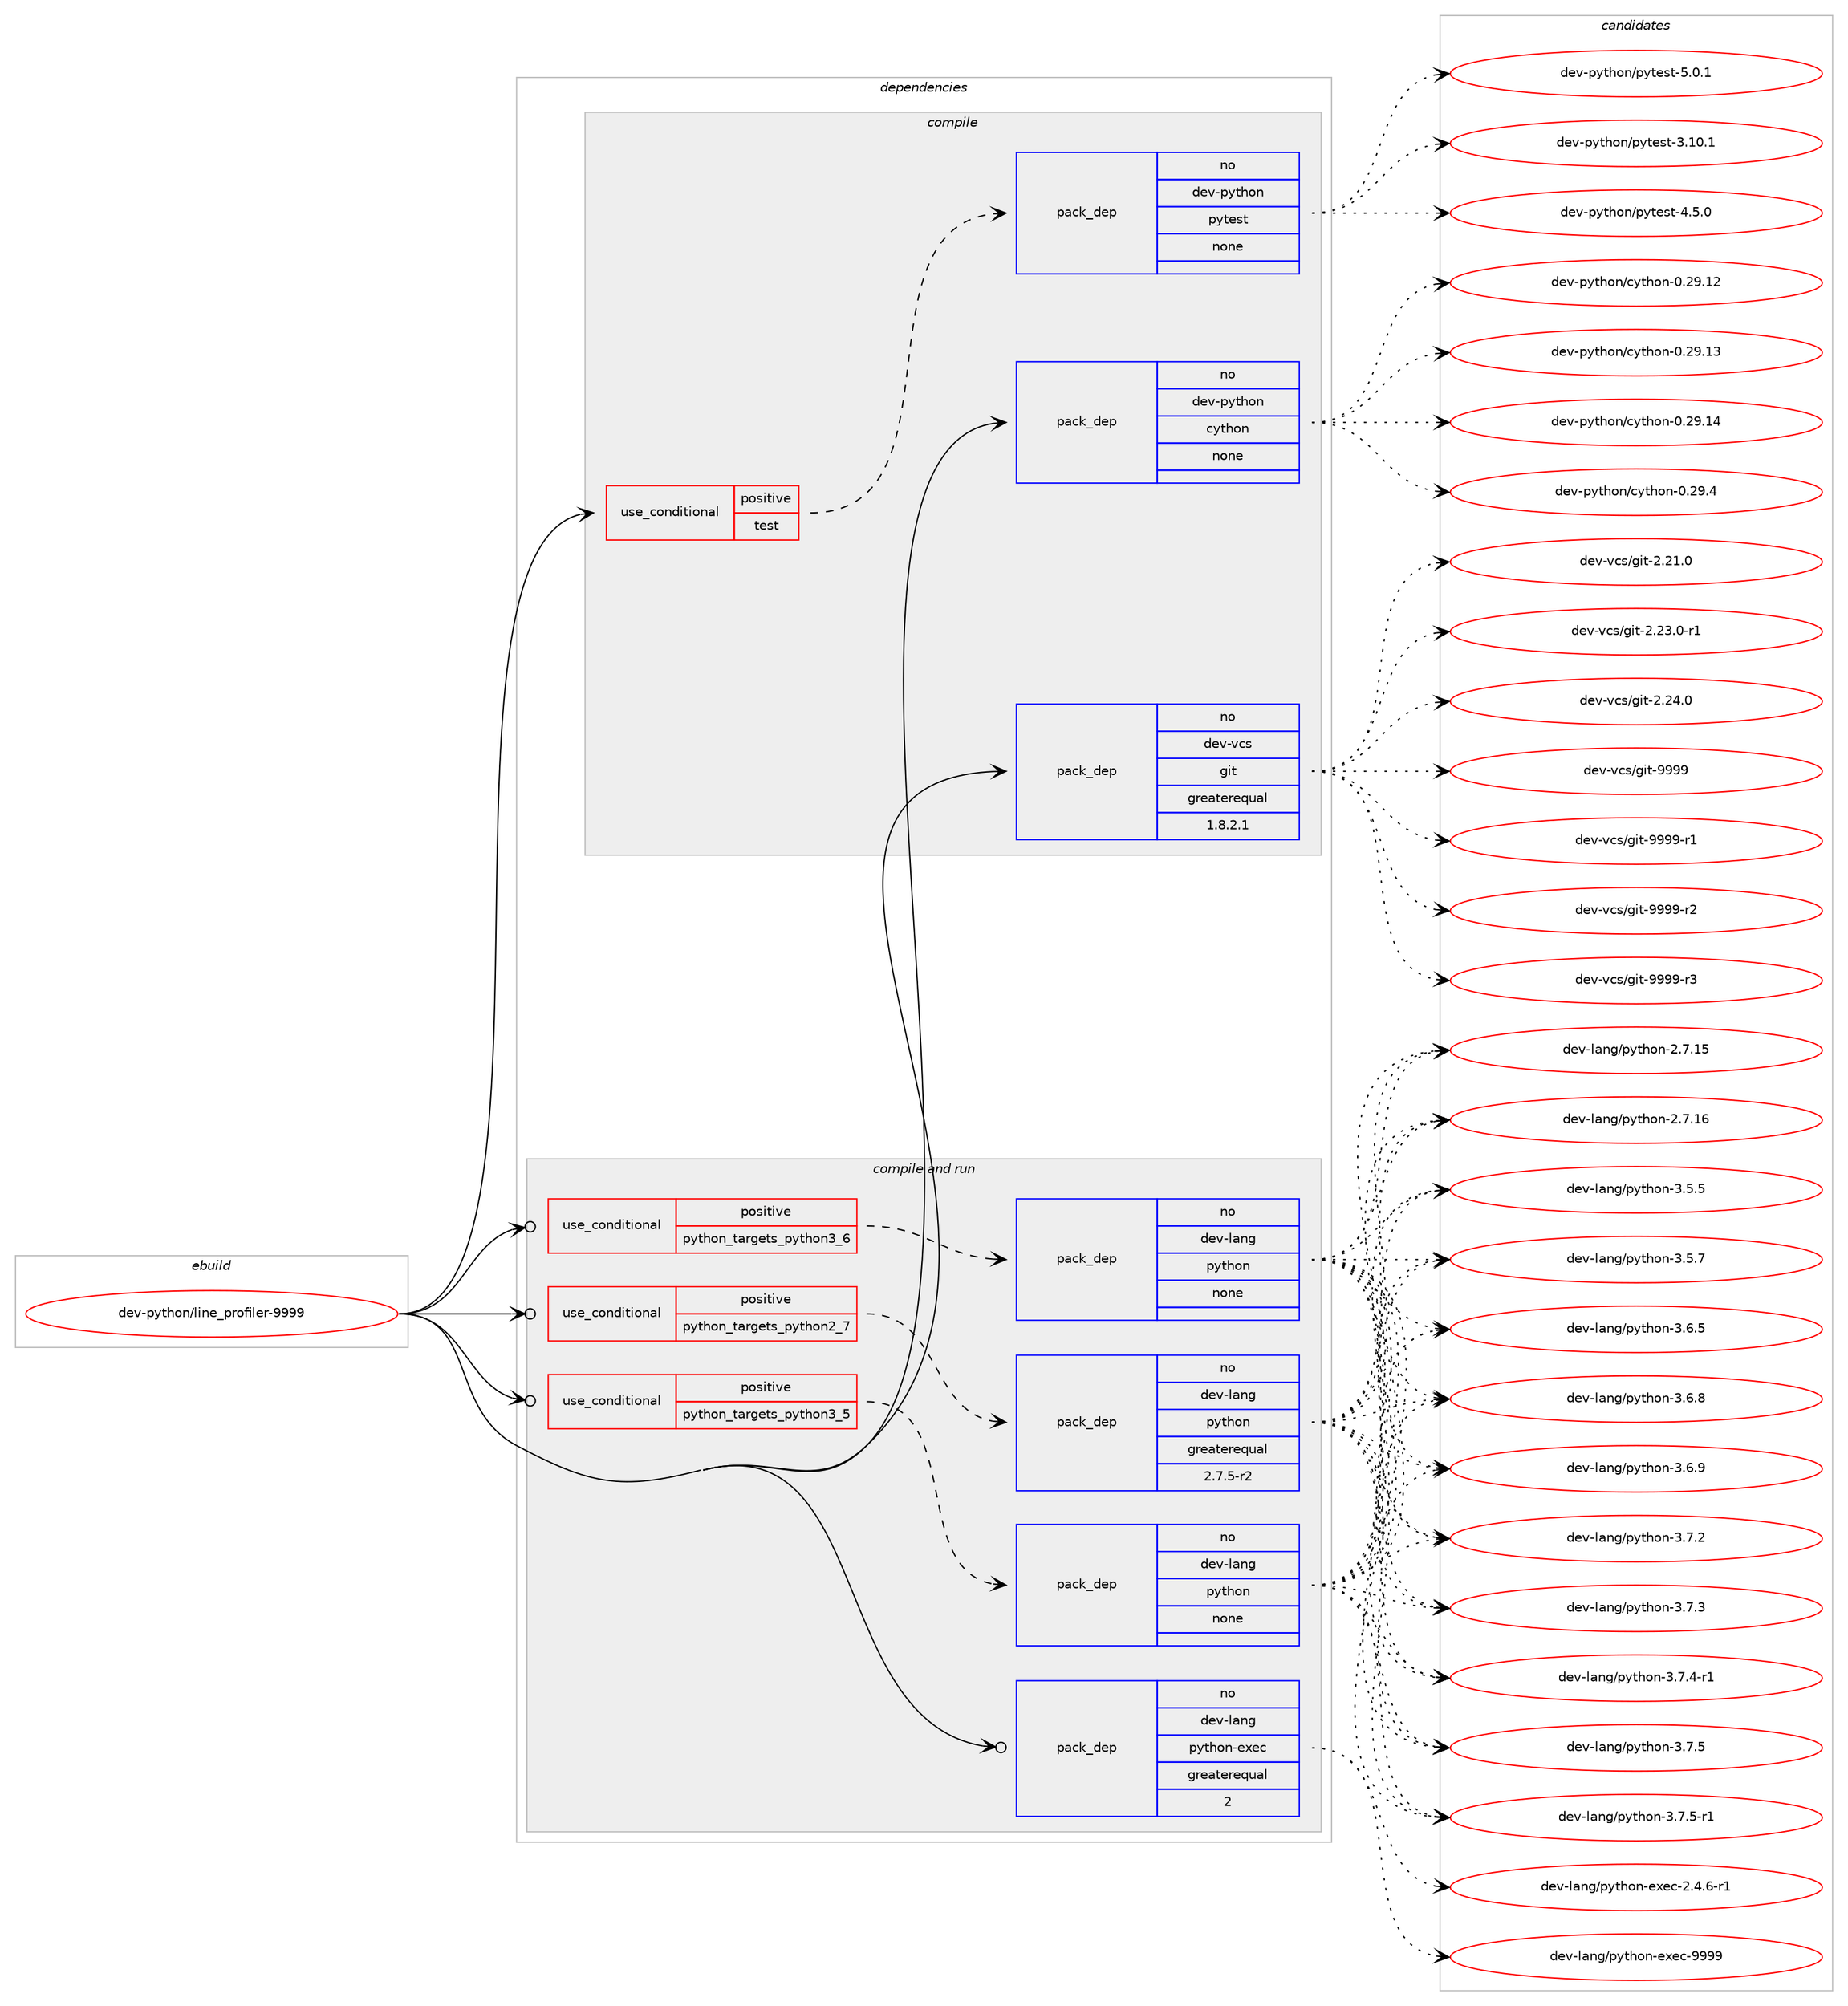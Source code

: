 digraph prolog {

# *************
# Graph options
# *************

newrank=true;
concentrate=true;
compound=true;
graph [rankdir=LR,fontname=Helvetica,fontsize=10,ranksep=1.5];#, ranksep=2.5, nodesep=0.2];
edge  [arrowhead=vee];
node  [fontname=Helvetica,fontsize=10];

# **********
# The ebuild
# **********

subgraph cluster_leftcol {
color=gray;
rank=same;
label=<<i>ebuild</i>>;
id [label="dev-python/line_profiler-9999", color=red, width=4, href="../dev-python/line_profiler-9999.svg"];
}

# ****************
# The dependencies
# ****************

subgraph cluster_midcol {
color=gray;
label=<<i>dependencies</i>>;
subgraph cluster_compile {
fillcolor="#eeeeee";
style=filled;
label=<<i>compile</i>>;
subgraph cond141999 {
dependency613074 [label=<<TABLE BORDER="0" CELLBORDER="1" CELLSPACING="0" CELLPADDING="4"><TR><TD ROWSPAN="3" CELLPADDING="10">use_conditional</TD></TR><TR><TD>positive</TD></TR><TR><TD>test</TD></TR></TABLE>>, shape=none, color=red];
subgraph pack459271 {
dependency613075 [label=<<TABLE BORDER="0" CELLBORDER="1" CELLSPACING="0" CELLPADDING="4" WIDTH="220"><TR><TD ROWSPAN="6" CELLPADDING="30">pack_dep</TD></TR><TR><TD WIDTH="110">no</TD></TR><TR><TD>dev-python</TD></TR><TR><TD>pytest</TD></TR><TR><TD>none</TD></TR><TR><TD></TD></TR></TABLE>>, shape=none, color=blue];
}
dependency613074:e -> dependency613075:w [weight=20,style="dashed",arrowhead="vee"];
}
id:e -> dependency613074:w [weight=20,style="solid",arrowhead="vee"];
subgraph pack459272 {
dependency613076 [label=<<TABLE BORDER="0" CELLBORDER="1" CELLSPACING="0" CELLPADDING="4" WIDTH="220"><TR><TD ROWSPAN="6" CELLPADDING="30">pack_dep</TD></TR><TR><TD WIDTH="110">no</TD></TR><TR><TD>dev-python</TD></TR><TR><TD>cython</TD></TR><TR><TD>none</TD></TR><TR><TD></TD></TR></TABLE>>, shape=none, color=blue];
}
id:e -> dependency613076:w [weight=20,style="solid",arrowhead="vee"];
subgraph pack459273 {
dependency613077 [label=<<TABLE BORDER="0" CELLBORDER="1" CELLSPACING="0" CELLPADDING="4" WIDTH="220"><TR><TD ROWSPAN="6" CELLPADDING="30">pack_dep</TD></TR><TR><TD WIDTH="110">no</TD></TR><TR><TD>dev-vcs</TD></TR><TR><TD>git</TD></TR><TR><TD>greaterequal</TD></TR><TR><TD>1.8.2.1</TD></TR></TABLE>>, shape=none, color=blue];
}
id:e -> dependency613077:w [weight=20,style="solid",arrowhead="vee"];
}
subgraph cluster_compileandrun {
fillcolor="#eeeeee";
style=filled;
label=<<i>compile and run</i>>;
subgraph cond142000 {
dependency613078 [label=<<TABLE BORDER="0" CELLBORDER="1" CELLSPACING="0" CELLPADDING="4"><TR><TD ROWSPAN="3" CELLPADDING="10">use_conditional</TD></TR><TR><TD>positive</TD></TR><TR><TD>python_targets_python2_7</TD></TR></TABLE>>, shape=none, color=red];
subgraph pack459274 {
dependency613079 [label=<<TABLE BORDER="0" CELLBORDER="1" CELLSPACING="0" CELLPADDING="4" WIDTH="220"><TR><TD ROWSPAN="6" CELLPADDING="30">pack_dep</TD></TR><TR><TD WIDTH="110">no</TD></TR><TR><TD>dev-lang</TD></TR><TR><TD>python</TD></TR><TR><TD>greaterequal</TD></TR><TR><TD>2.7.5-r2</TD></TR></TABLE>>, shape=none, color=blue];
}
dependency613078:e -> dependency613079:w [weight=20,style="dashed",arrowhead="vee"];
}
id:e -> dependency613078:w [weight=20,style="solid",arrowhead="odotvee"];
subgraph cond142001 {
dependency613080 [label=<<TABLE BORDER="0" CELLBORDER="1" CELLSPACING="0" CELLPADDING="4"><TR><TD ROWSPAN="3" CELLPADDING="10">use_conditional</TD></TR><TR><TD>positive</TD></TR><TR><TD>python_targets_python3_5</TD></TR></TABLE>>, shape=none, color=red];
subgraph pack459275 {
dependency613081 [label=<<TABLE BORDER="0" CELLBORDER="1" CELLSPACING="0" CELLPADDING="4" WIDTH="220"><TR><TD ROWSPAN="6" CELLPADDING="30">pack_dep</TD></TR><TR><TD WIDTH="110">no</TD></TR><TR><TD>dev-lang</TD></TR><TR><TD>python</TD></TR><TR><TD>none</TD></TR><TR><TD></TD></TR></TABLE>>, shape=none, color=blue];
}
dependency613080:e -> dependency613081:w [weight=20,style="dashed",arrowhead="vee"];
}
id:e -> dependency613080:w [weight=20,style="solid",arrowhead="odotvee"];
subgraph cond142002 {
dependency613082 [label=<<TABLE BORDER="0" CELLBORDER="1" CELLSPACING="0" CELLPADDING="4"><TR><TD ROWSPAN="3" CELLPADDING="10">use_conditional</TD></TR><TR><TD>positive</TD></TR><TR><TD>python_targets_python3_6</TD></TR></TABLE>>, shape=none, color=red];
subgraph pack459276 {
dependency613083 [label=<<TABLE BORDER="0" CELLBORDER="1" CELLSPACING="0" CELLPADDING="4" WIDTH="220"><TR><TD ROWSPAN="6" CELLPADDING="30">pack_dep</TD></TR><TR><TD WIDTH="110">no</TD></TR><TR><TD>dev-lang</TD></TR><TR><TD>python</TD></TR><TR><TD>none</TD></TR><TR><TD></TD></TR></TABLE>>, shape=none, color=blue];
}
dependency613082:e -> dependency613083:w [weight=20,style="dashed",arrowhead="vee"];
}
id:e -> dependency613082:w [weight=20,style="solid",arrowhead="odotvee"];
subgraph pack459277 {
dependency613084 [label=<<TABLE BORDER="0" CELLBORDER="1" CELLSPACING="0" CELLPADDING="4" WIDTH="220"><TR><TD ROWSPAN="6" CELLPADDING="30">pack_dep</TD></TR><TR><TD WIDTH="110">no</TD></TR><TR><TD>dev-lang</TD></TR><TR><TD>python-exec</TD></TR><TR><TD>greaterequal</TD></TR><TR><TD>2</TD></TR></TABLE>>, shape=none, color=blue];
}
id:e -> dependency613084:w [weight=20,style="solid",arrowhead="odotvee"];
}
subgraph cluster_run {
fillcolor="#eeeeee";
style=filled;
label=<<i>run</i>>;
}
}

# **************
# The candidates
# **************

subgraph cluster_choices {
rank=same;
color=gray;
label=<<i>candidates</i>>;

subgraph choice459271 {
color=black;
nodesep=1;
choice100101118451121211161041111104711212111610111511645514649484649 [label="dev-python/pytest-3.10.1", color=red, width=4,href="../dev-python/pytest-3.10.1.svg"];
choice1001011184511212111610411111047112121116101115116455246534648 [label="dev-python/pytest-4.5.0", color=red, width=4,href="../dev-python/pytest-4.5.0.svg"];
choice1001011184511212111610411111047112121116101115116455346484649 [label="dev-python/pytest-5.0.1", color=red, width=4,href="../dev-python/pytest-5.0.1.svg"];
dependency613075:e -> choice100101118451121211161041111104711212111610111511645514649484649:w [style=dotted,weight="100"];
dependency613075:e -> choice1001011184511212111610411111047112121116101115116455246534648:w [style=dotted,weight="100"];
dependency613075:e -> choice1001011184511212111610411111047112121116101115116455346484649:w [style=dotted,weight="100"];
}
subgraph choice459272 {
color=black;
nodesep=1;
choice1001011184511212111610411111047991211161041111104548465057464950 [label="dev-python/cython-0.29.12", color=red, width=4,href="../dev-python/cython-0.29.12.svg"];
choice1001011184511212111610411111047991211161041111104548465057464951 [label="dev-python/cython-0.29.13", color=red, width=4,href="../dev-python/cython-0.29.13.svg"];
choice1001011184511212111610411111047991211161041111104548465057464952 [label="dev-python/cython-0.29.14", color=red, width=4,href="../dev-python/cython-0.29.14.svg"];
choice10010111845112121116104111110479912111610411111045484650574652 [label="dev-python/cython-0.29.4", color=red, width=4,href="../dev-python/cython-0.29.4.svg"];
dependency613076:e -> choice1001011184511212111610411111047991211161041111104548465057464950:w [style=dotted,weight="100"];
dependency613076:e -> choice1001011184511212111610411111047991211161041111104548465057464951:w [style=dotted,weight="100"];
dependency613076:e -> choice1001011184511212111610411111047991211161041111104548465057464952:w [style=dotted,weight="100"];
dependency613076:e -> choice10010111845112121116104111110479912111610411111045484650574652:w [style=dotted,weight="100"];
}
subgraph choice459273 {
color=black;
nodesep=1;
choice10010111845118991154710310511645504650494648 [label="dev-vcs/git-2.21.0", color=red, width=4,href="../dev-vcs/git-2.21.0.svg"];
choice100101118451189911547103105116455046505146484511449 [label="dev-vcs/git-2.23.0-r1", color=red, width=4,href="../dev-vcs/git-2.23.0-r1.svg"];
choice10010111845118991154710310511645504650524648 [label="dev-vcs/git-2.24.0", color=red, width=4,href="../dev-vcs/git-2.24.0.svg"];
choice1001011184511899115471031051164557575757 [label="dev-vcs/git-9999", color=red, width=4,href="../dev-vcs/git-9999.svg"];
choice10010111845118991154710310511645575757574511449 [label="dev-vcs/git-9999-r1", color=red, width=4,href="../dev-vcs/git-9999-r1.svg"];
choice10010111845118991154710310511645575757574511450 [label="dev-vcs/git-9999-r2", color=red, width=4,href="../dev-vcs/git-9999-r2.svg"];
choice10010111845118991154710310511645575757574511451 [label="dev-vcs/git-9999-r3", color=red, width=4,href="../dev-vcs/git-9999-r3.svg"];
dependency613077:e -> choice10010111845118991154710310511645504650494648:w [style=dotted,weight="100"];
dependency613077:e -> choice100101118451189911547103105116455046505146484511449:w [style=dotted,weight="100"];
dependency613077:e -> choice10010111845118991154710310511645504650524648:w [style=dotted,weight="100"];
dependency613077:e -> choice1001011184511899115471031051164557575757:w [style=dotted,weight="100"];
dependency613077:e -> choice10010111845118991154710310511645575757574511449:w [style=dotted,weight="100"];
dependency613077:e -> choice10010111845118991154710310511645575757574511450:w [style=dotted,weight="100"];
dependency613077:e -> choice10010111845118991154710310511645575757574511451:w [style=dotted,weight="100"];
}
subgraph choice459274 {
color=black;
nodesep=1;
choice10010111845108971101034711212111610411111045504655464953 [label="dev-lang/python-2.7.15", color=red, width=4,href="../dev-lang/python-2.7.15.svg"];
choice10010111845108971101034711212111610411111045504655464954 [label="dev-lang/python-2.7.16", color=red, width=4,href="../dev-lang/python-2.7.16.svg"];
choice100101118451089711010347112121116104111110455146534653 [label="dev-lang/python-3.5.5", color=red, width=4,href="../dev-lang/python-3.5.5.svg"];
choice100101118451089711010347112121116104111110455146534655 [label="dev-lang/python-3.5.7", color=red, width=4,href="../dev-lang/python-3.5.7.svg"];
choice100101118451089711010347112121116104111110455146544653 [label="dev-lang/python-3.6.5", color=red, width=4,href="../dev-lang/python-3.6.5.svg"];
choice100101118451089711010347112121116104111110455146544656 [label="dev-lang/python-3.6.8", color=red, width=4,href="../dev-lang/python-3.6.8.svg"];
choice100101118451089711010347112121116104111110455146544657 [label="dev-lang/python-3.6.9", color=red, width=4,href="../dev-lang/python-3.6.9.svg"];
choice100101118451089711010347112121116104111110455146554650 [label="dev-lang/python-3.7.2", color=red, width=4,href="../dev-lang/python-3.7.2.svg"];
choice100101118451089711010347112121116104111110455146554651 [label="dev-lang/python-3.7.3", color=red, width=4,href="../dev-lang/python-3.7.3.svg"];
choice1001011184510897110103471121211161041111104551465546524511449 [label="dev-lang/python-3.7.4-r1", color=red, width=4,href="../dev-lang/python-3.7.4-r1.svg"];
choice100101118451089711010347112121116104111110455146554653 [label="dev-lang/python-3.7.5", color=red, width=4,href="../dev-lang/python-3.7.5.svg"];
choice1001011184510897110103471121211161041111104551465546534511449 [label="dev-lang/python-3.7.5-r1", color=red, width=4,href="../dev-lang/python-3.7.5-r1.svg"];
dependency613079:e -> choice10010111845108971101034711212111610411111045504655464953:w [style=dotted,weight="100"];
dependency613079:e -> choice10010111845108971101034711212111610411111045504655464954:w [style=dotted,weight="100"];
dependency613079:e -> choice100101118451089711010347112121116104111110455146534653:w [style=dotted,weight="100"];
dependency613079:e -> choice100101118451089711010347112121116104111110455146534655:w [style=dotted,weight="100"];
dependency613079:e -> choice100101118451089711010347112121116104111110455146544653:w [style=dotted,weight="100"];
dependency613079:e -> choice100101118451089711010347112121116104111110455146544656:w [style=dotted,weight="100"];
dependency613079:e -> choice100101118451089711010347112121116104111110455146544657:w [style=dotted,weight="100"];
dependency613079:e -> choice100101118451089711010347112121116104111110455146554650:w [style=dotted,weight="100"];
dependency613079:e -> choice100101118451089711010347112121116104111110455146554651:w [style=dotted,weight="100"];
dependency613079:e -> choice1001011184510897110103471121211161041111104551465546524511449:w [style=dotted,weight="100"];
dependency613079:e -> choice100101118451089711010347112121116104111110455146554653:w [style=dotted,weight="100"];
dependency613079:e -> choice1001011184510897110103471121211161041111104551465546534511449:w [style=dotted,weight="100"];
}
subgraph choice459275 {
color=black;
nodesep=1;
choice10010111845108971101034711212111610411111045504655464953 [label="dev-lang/python-2.7.15", color=red, width=4,href="../dev-lang/python-2.7.15.svg"];
choice10010111845108971101034711212111610411111045504655464954 [label="dev-lang/python-2.7.16", color=red, width=4,href="../dev-lang/python-2.7.16.svg"];
choice100101118451089711010347112121116104111110455146534653 [label="dev-lang/python-3.5.5", color=red, width=4,href="../dev-lang/python-3.5.5.svg"];
choice100101118451089711010347112121116104111110455146534655 [label="dev-lang/python-3.5.7", color=red, width=4,href="../dev-lang/python-3.5.7.svg"];
choice100101118451089711010347112121116104111110455146544653 [label="dev-lang/python-3.6.5", color=red, width=4,href="../dev-lang/python-3.6.5.svg"];
choice100101118451089711010347112121116104111110455146544656 [label="dev-lang/python-3.6.8", color=red, width=4,href="../dev-lang/python-3.6.8.svg"];
choice100101118451089711010347112121116104111110455146544657 [label="dev-lang/python-3.6.9", color=red, width=4,href="../dev-lang/python-3.6.9.svg"];
choice100101118451089711010347112121116104111110455146554650 [label="dev-lang/python-3.7.2", color=red, width=4,href="../dev-lang/python-3.7.2.svg"];
choice100101118451089711010347112121116104111110455146554651 [label="dev-lang/python-3.7.3", color=red, width=4,href="../dev-lang/python-3.7.3.svg"];
choice1001011184510897110103471121211161041111104551465546524511449 [label="dev-lang/python-3.7.4-r1", color=red, width=4,href="../dev-lang/python-3.7.4-r1.svg"];
choice100101118451089711010347112121116104111110455146554653 [label="dev-lang/python-3.7.5", color=red, width=4,href="../dev-lang/python-3.7.5.svg"];
choice1001011184510897110103471121211161041111104551465546534511449 [label="dev-lang/python-3.7.5-r1", color=red, width=4,href="../dev-lang/python-3.7.5-r1.svg"];
dependency613081:e -> choice10010111845108971101034711212111610411111045504655464953:w [style=dotted,weight="100"];
dependency613081:e -> choice10010111845108971101034711212111610411111045504655464954:w [style=dotted,weight="100"];
dependency613081:e -> choice100101118451089711010347112121116104111110455146534653:w [style=dotted,weight="100"];
dependency613081:e -> choice100101118451089711010347112121116104111110455146534655:w [style=dotted,weight="100"];
dependency613081:e -> choice100101118451089711010347112121116104111110455146544653:w [style=dotted,weight="100"];
dependency613081:e -> choice100101118451089711010347112121116104111110455146544656:w [style=dotted,weight="100"];
dependency613081:e -> choice100101118451089711010347112121116104111110455146544657:w [style=dotted,weight="100"];
dependency613081:e -> choice100101118451089711010347112121116104111110455146554650:w [style=dotted,weight="100"];
dependency613081:e -> choice100101118451089711010347112121116104111110455146554651:w [style=dotted,weight="100"];
dependency613081:e -> choice1001011184510897110103471121211161041111104551465546524511449:w [style=dotted,weight="100"];
dependency613081:e -> choice100101118451089711010347112121116104111110455146554653:w [style=dotted,weight="100"];
dependency613081:e -> choice1001011184510897110103471121211161041111104551465546534511449:w [style=dotted,weight="100"];
}
subgraph choice459276 {
color=black;
nodesep=1;
choice10010111845108971101034711212111610411111045504655464953 [label="dev-lang/python-2.7.15", color=red, width=4,href="../dev-lang/python-2.7.15.svg"];
choice10010111845108971101034711212111610411111045504655464954 [label="dev-lang/python-2.7.16", color=red, width=4,href="../dev-lang/python-2.7.16.svg"];
choice100101118451089711010347112121116104111110455146534653 [label="dev-lang/python-3.5.5", color=red, width=4,href="../dev-lang/python-3.5.5.svg"];
choice100101118451089711010347112121116104111110455146534655 [label="dev-lang/python-3.5.7", color=red, width=4,href="../dev-lang/python-3.5.7.svg"];
choice100101118451089711010347112121116104111110455146544653 [label="dev-lang/python-3.6.5", color=red, width=4,href="../dev-lang/python-3.6.5.svg"];
choice100101118451089711010347112121116104111110455146544656 [label="dev-lang/python-3.6.8", color=red, width=4,href="../dev-lang/python-3.6.8.svg"];
choice100101118451089711010347112121116104111110455146544657 [label="dev-lang/python-3.6.9", color=red, width=4,href="../dev-lang/python-3.6.9.svg"];
choice100101118451089711010347112121116104111110455146554650 [label="dev-lang/python-3.7.2", color=red, width=4,href="../dev-lang/python-3.7.2.svg"];
choice100101118451089711010347112121116104111110455146554651 [label="dev-lang/python-3.7.3", color=red, width=4,href="../dev-lang/python-3.7.3.svg"];
choice1001011184510897110103471121211161041111104551465546524511449 [label="dev-lang/python-3.7.4-r1", color=red, width=4,href="../dev-lang/python-3.7.4-r1.svg"];
choice100101118451089711010347112121116104111110455146554653 [label="dev-lang/python-3.7.5", color=red, width=4,href="../dev-lang/python-3.7.5.svg"];
choice1001011184510897110103471121211161041111104551465546534511449 [label="dev-lang/python-3.7.5-r1", color=red, width=4,href="../dev-lang/python-3.7.5-r1.svg"];
dependency613083:e -> choice10010111845108971101034711212111610411111045504655464953:w [style=dotted,weight="100"];
dependency613083:e -> choice10010111845108971101034711212111610411111045504655464954:w [style=dotted,weight="100"];
dependency613083:e -> choice100101118451089711010347112121116104111110455146534653:w [style=dotted,weight="100"];
dependency613083:e -> choice100101118451089711010347112121116104111110455146534655:w [style=dotted,weight="100"];
dependency613083:e -> choice100101118451089711010347112121116104111110455146544653:w [style=dotted,weight="100"];
dependency613083:e -> choice100101118451089711010347112121116104111110455146544656:w [style=dotted,weight="100"];
dependency613083:e -> choice100101118451089711010347112121116104111110455146544657:w [style=dotted,weight="100"];
dependency613083:e -> choice100101118451089711010347112121116104111110455146554650:w [style=dotted,weight="100"];
dependency613083:e -> choice100101118451089711010347112121116104111110455146554651:w [style=dotted,weight="100"];
dependency613083:e -> choice1001011184510897110103471121211161041111104551465546524511449:w [style=dotted,weight="100"];
dependency613083:e -> choice100101118451089711010347112121116104111110455146554653:w [style=dotted,weight="100"];
dependency613083:e -> choice1001011184510897110103471121211161041111104551465546534511449:w [style=dotted,weight="100"];
}
subgraph choice459277 {
color=black;
nodesep=1;
choice10010111845108971101034711212111610411111045101120101994550465246544511449 [label="dev-lang/python-exec-2.4.6-r1", color=red, width=4,href="../dev-lang/python-exec-2.4.6-r1.svg"];
choice10010111845108971101034711212111610411111045101120101994557575757 [label="dev-lang/python-exec-9999", color=red, width=4,href="../dev-lang/python-exec-9999.svg"];
dependency613084:e -> choice10010111845108971101034711212111610411111045101120101994550465246544511449:w [style=dotted,weight="100"];
dependency613084:e -> choice10010111845108971101034711212111610411111045101120101994557575757:w [style=dotted,weight="100"];
}
}

}
